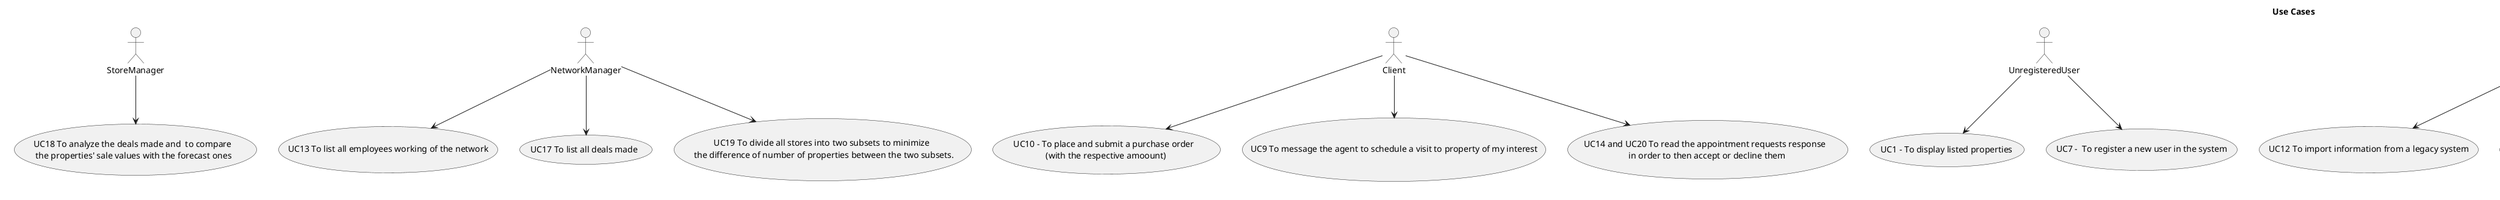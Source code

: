 @startuml
'skinparam monochrome true
skinparam packageStyle rectangle
'skinparam shadowing false

skinparam rectangle{
    BorderColor white
}

'title Use Case Diagram Example

top to bottom direction

rectangle "Use Cases" as usecases{
    usecase "UC13" as UC13
    usecase "UC11" as UC11
    usecase "UC10" as UC10
    usecase "UC9" as UC9
    usecase "UC8" as UC8
    usecase "UC12" as UC12
    usecase "UC14" as UC14
    usecase "UC15" as UC15
    usecase "UC16" as UC16
    usecase "UC17" as UC17
    usecase "UC18" as UC18
    usecase "UC19" as UC19
    usecase "UC20" as UC20
    usecase "UC21" as UC21


    usecase "UC8 - To select a request and publish an announcement" as UC8

    Agent--> UC8
    usecase "UC4 - To submit a request" as UC4
        Owner --> UC4
        usecase "UC3 - To register an employee" as UC3
        SystemAdministrator --> UC3
        usecase "UC5 - To register a store" as UC5
        SystemAdministrator --> UC5
        usecase "UC2 - To publish an announcement" as UC2
        Agent --> UC2
        usecase "UC1 - To display listed properties" as UC1
        UnregisteredUser --> UC1
        usecase "UC7 -  To register a new user in the system" as UC7
          UnregisteredUser --> UC7

         usecase "UC11 - To list and decide (whether to accept or decline) real estate purchase \nand to send an email to the customer in case of acceptance" as UC11
             Agent--> UC11

             usecase "UC10 - To place and submit a purchase order \n (with the respective amoount)" as UC10
             Client --> UC10

             usecase "UC9 To message the agent to schedule a visit to property of my interest" as UC9
             Client --> UC9
             usecase "UC12 To import information from a legacy system" as UC12
             SystemAdministrator --> UC12
             usecase "UC13 To list all employees working of the network" as UC13
             NetworkManager --> UC13
             usecase "UC14 and UC20 To read the appointment requests response \n in order to then accept or decline them" as UC14
             Client --> UC14

             usecase "UC15 To list all booking requests" as UC15
             Agent --> UC15

              usecase "UC16 To respond to the User that scheduled the visit when viewing a booking request" as UC16
                          Agent --> UC16

             usecase "UC17 To list all deals made" as UC17
             NetworkManager --> UC17
             usecase "UC18 To analyze the deals made and  to compare \n the properties' sale values with the forecast ones " as UC18
                          StoreManager --> UC18
              usecase "UC19 To divide all stores into two subsets to minimize \n the difference of number of properties between the two subsets." as UC19
                          NetworkManager --> UC19

                                       usecase "UC21 To register visit and an opinion about the business"  as UC21
                                       Agent --> UC21



 }


@enduml